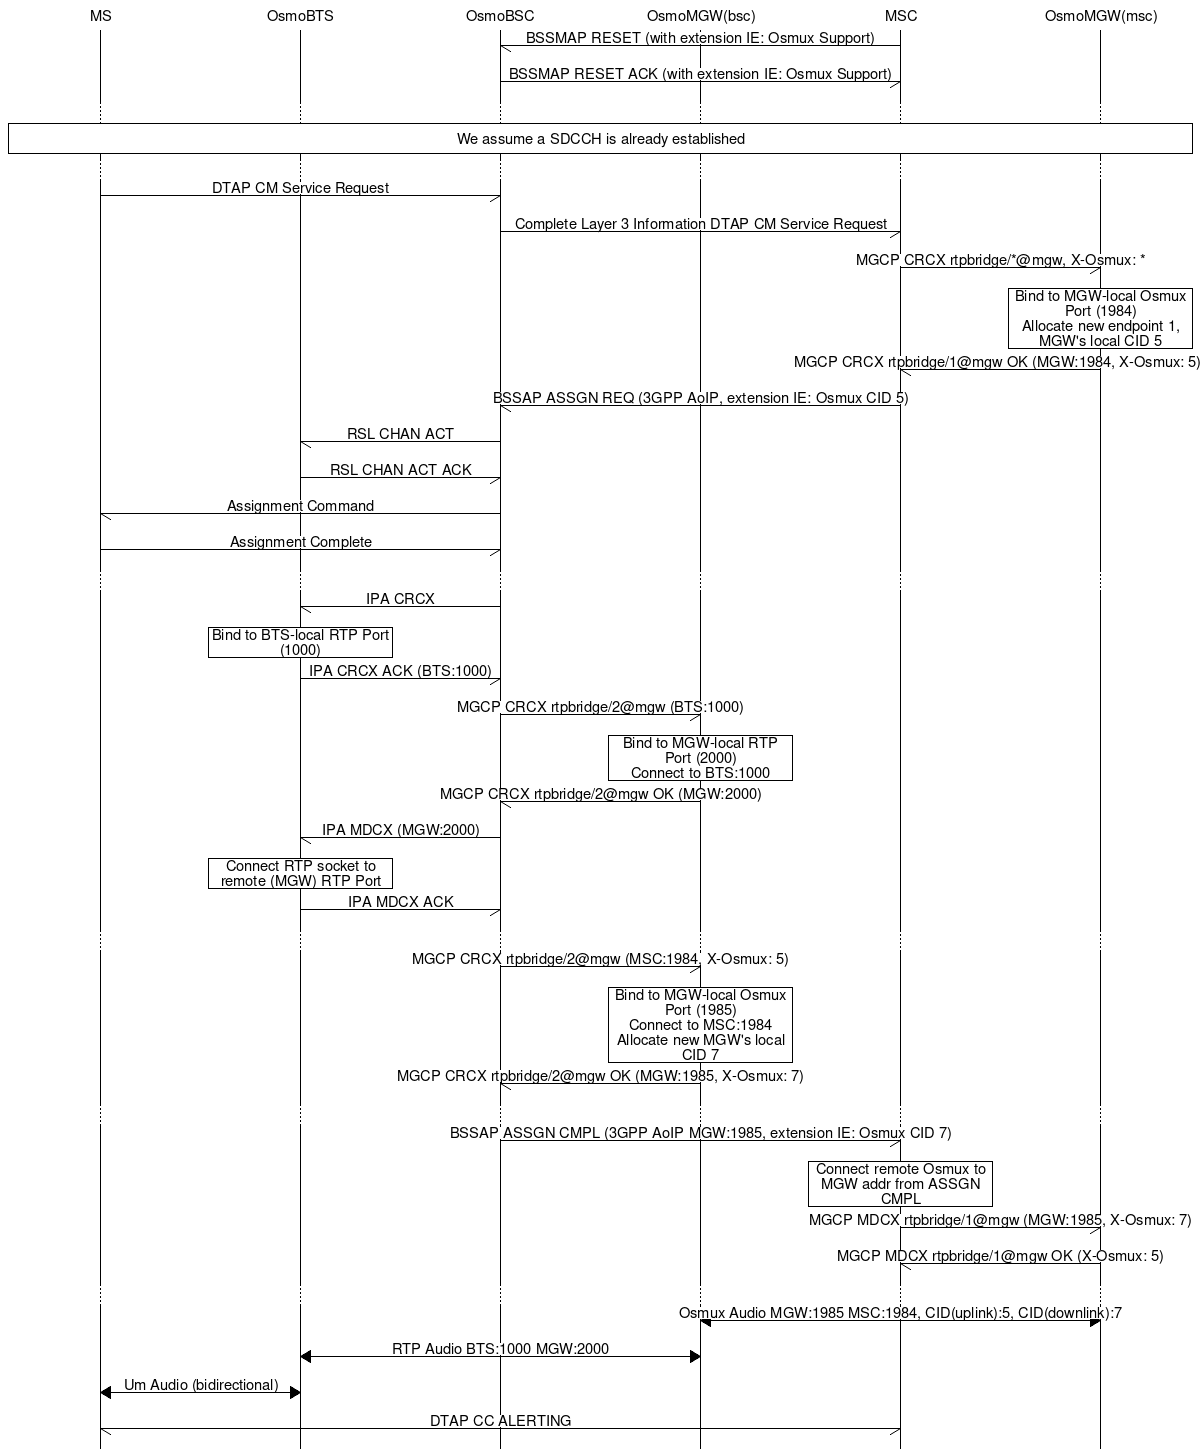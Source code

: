 # MO-call with Osmux enable on 3GPP AoIP
msc {
	hscale=2;
	ms [label="MS"], bts [label="OsmoBTS"], bsc[label="OsmoBSC"], mgw_bsc[label="OsmoMGW(bsc)"], m_sc[label="MSC"], mgw_msc[label="OsmoMGW(msc)"];

	bsc <- m_sc 	[label="BSSMAP RESET (with extension IE: Osmux Support)"];
	bsc -> m_sc 	[label="BSSMAP RESET ACK (with extension IE: Osmux Support)"];
	...;
	ms box mgw_msc	[label="We assume a SDCCH is already established"];
	...;

	ms -> bsc	[label="DTAP CM Service Request"];
	bsc -> m_sc	[label="Complete Layer 3 Information DTAP CM Service Request"];

	# Allocate MGW/MSC Osmux endpoint
	m_sc -> mgw_msc	[label="MGCP CRCX rtpbridge/*@mgw, X-Osmux: *"];
	mgw_msc box mgw_msc	[label="Bind to MGW-local Osmux Port (1984)\nAllocate new endpoint 1, MGW's local CID 5"];
	mgw_msc -> m_sc	[label="MGCP CRCX rtpbridge/1@mgw OK (MGW:1984, X-Osmux: 5)"];

	bsc <- m_sc 	[label="BSSAP ASSGN REQ (3GPP AoIP, extension IE: Osmux CID 5)"];
	bts <- bsc 	[label="RSL CHAN ACT"];
	bts -> bsc 	[label="RSL CHAN ACT ACK"];
	ms <- bsc      [label="Assignment Command"];
	ms -> bsc      [label="Assignment Complete"];
	...;

	# connect BTS RTP with BSC-MGW RTP
	bts <- bsc	[label="IPA CRCX"];
	bts box bts	[label="Bind to BTS-local RTP Port (1000)"];
	bts -> bsc	[label="IPA CRCX ACK (BTS:1000)"];
	bsc -> mgw_bsc	[label="MGCP CRCX rtpbridge/2@mgw (BTS:1000)"];
	mgw_bsc box mgw_bsc	[label="Bind to MGW-local RTP Port (2000)\nConnect to BTS:1000"];
	bsc <- mgw_bsc	[label="MGCP CRCX rtpbridge/2@mgw OK (MGW:2000)"];
	bts <- bsc	[label="IPA MDCX (MGW:2000)"];
	bts box bts	[label="Connect RTP socket to remote (MGW) RTP Port"];
	bts -> bsc	[label="IPA MDCX ACK"];
	...;

	mgw_bsc <- bsc	[label="MGCP CRCX rtpbridge/2@mgw (MSC:1984, X-Osmux: 5)"];
	mgw_bsc box mgw_bsc	[label="Bind to MGW-local Osmux Port (1985)\nConnect to MSC:1984\nAllocate new MGW's local CID 7"];
	mgw_bsc -> bsc	[label="MGCP CRCX rtpbridge/2@mgw OK (MGW:1985, X-Osmux: 7)"];
	...;

	bsc -> m_sc	[label="BSSAP ASSGN CMPL (3GPP AoIP MGW:1985, extension IE: Osmux CID 7)"];
	m_sc box m_sc	[label="Connect remote Osmux to MGW addr from ASSGN CMPL"];
	m_sc -> mgw_msc	[label="MGCP MDCX rtpbridge/1@mgw (MGW:1985, X-Osmux: 7)"];
	m_sc <- mgw_msc	[label="MGCP MDCX rtpbridge/1@mgw OK (X-Osmux: 5)"];
	...;

	mgw_bsc <=> mgw_msc	[label="Osmux Audio MGW:1985 MSC:1984, CID(uplink):5, CID(downlink):7"];
	bts <=> mgw_bsc	[label="RTP Audio BTS:1000 MGW:2000"];
	ms <=> bts	[label="Um Audio (bidirectional)"];
	ms <-> m_sc	[label="DTAP CC ALERTING"];
}
